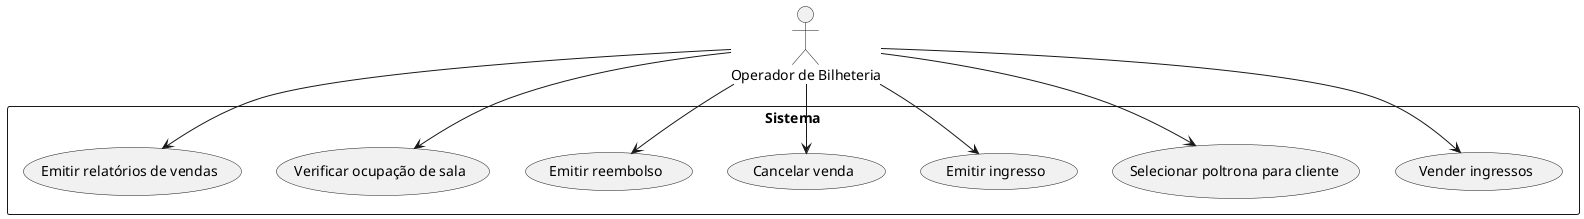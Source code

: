 @startuml ticketOperator
actor "Operador de Bilheteria" as OB
rectangle Sistema {
  OB --> (Vender ingressos)
  OB --> (Selecionar poltrona para cliente)
  OB --> (Emitir ingresso)
  OB --> (Cancelar venda)
  OB --> (Emitir reembolso)
  OB --> (Verificar ocupação de sala)
  OB --> (Emitir relatórios de vendas)
}
@enduml